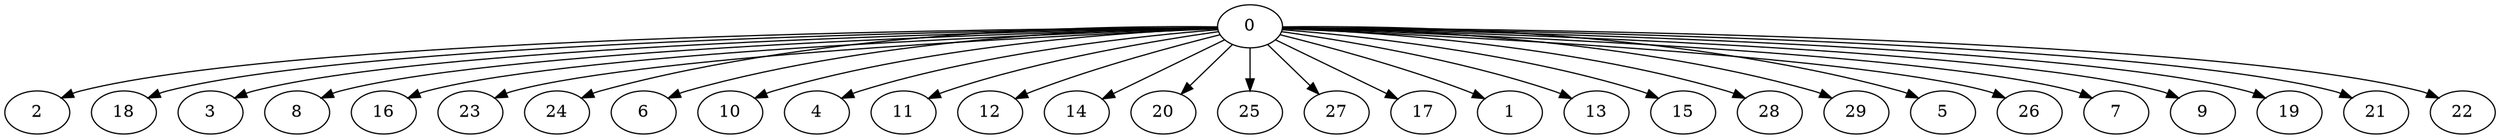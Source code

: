 digraph "Fork_Nodes_30_CCR_0.10_WeightType_Random#6" {
	graph ["Duplicate states"=0,
		GraphType=Fork,
		"Max states in OPEN"=0,
		Modes="120000ms; topo-ordered tasks, ; Pruning: task equivalence, fixed order ready list, ; F-value: ; Optimisation: best schedule length (\
SL) optimisation on equal, ",
		NumberOfTasks=30,
		"Pruned using list schedule length"=14971350,
		"States removed from OPEN"=0,
		TargetSystem="Homogeneous-2",
		"Time to schedule (ms)"=10989,
		"Total idle time"=23,
		"Total schedule length"=843,
		"Total sequential time"=1663,
		"Total states created"=52689376
	];
	0	["Finish time"=20,
		Processor=0,
		"Start time"=0,
		Weight=20];
	2	["Finish time"=754,
		Processor=1,
		"Start time"=655,
		Weight=99];
	0 -> 2	[Weight=9];
	18	["Finish time"=675,
		Processor=0,
		"Start time"=576,
		Weight=99];
	0 -> 18	[Weight=8];
	3	["Finish time"=764,
		Processor=0,
		"Start time"=675,
		Weight=89];
	0 -> 3	[Weight=8];
	8	["Finish time"=438,
		Processor=1,
		"Start time"=349,
		Weight=89];
	0 -> 8	[Weight=6];
	16	["Finish time"=843,
		Processor=1,
		"Start time"=754,
		Weight=89];
	0 -> 16	[Weight=10];
	23	["Finish time"=349,
		Processor=1,
		"Start time"=260,
		Weight=89];
	0 -> 23	[Weight=5];
	24	["Finish time"=655,
		Processor=1,
		"Start time"=566,
		Weight=89];
	0 -> 24	[Weight=7];
	6	["Finish time"=517,
		Processor=1,
		"Start time"=438,
		Weight=79];
	0 -> 6	[Weight=6];
	10	["Finish time"=102,
		Processor=1,
		"Start time"=23,
		Weight=79];
	0 -> 10	[Weight=3];
	4	["Finish time"=240,
		Processor=1,
		"Start time"=171,
		Weight=69];
	0 -> 4	[Weight=4];
	11	["Finish time"=171,
		Processor=1,
		"Start time"=102,
		Weight=69];
	0 -> 11	[Weight=3];
	12	["Finish time"=189,
		Processor=0,
		"Start time"=130,
		Weight=59];
	0 -> 12	[Weight=4];
	14	["Finish time"=487,
		Processor=0,
		"Start time"=428,
		Weight=59];
	0 -> 14	[Weight=7];
	20	["Finish time"=823,
		Processor=0,
		"Start time"=764,
		Weight=59];
	0 -> 20	[Weight=9];
	25	["Finish time"=248,
		Processor=0,
		"Start time"=189,
		Weight=59];
	0 -> 25	[Weight=4];
	27	["Finish time"=546,
		Processor=0,
		"Start time"=487,
		Weight=59];
	0 -> 27	[Weight=7];
	17	["Finish time"=566,
		Processor=1,
		"Start time"=517,
		Weight=49];
	0 -> 17	[Weight=6];
	1	["Finish time"=288,
		Processor=0,
		"Start time"=248,
		Weight=40];
	0 -> 1	[Weight=4];
	13	["Finish time"=130,
		Processor=0,
		"Start time"=90,
		Weight=40];
	0 -> 13	[Weight=3];
	15	["Finish time"=328,
		Processor=0,
		"Start time"=288,
		Weight=40];
	0 -> 15	[Weight=5];
	28	["Finish time"=60,
		Processor=0,
		"Start time"=20,
		Weight=40];
	0 -> 28	[Weight=2];
	29	["Finish time"=388,
		Processor=0,
		"Start time"=348,
		Weight=40];
	0 -> 29	[Weight=6];
	5	["Finish time"=576,
		Processor=0,
		"Start time"=546,
		Weight=30];
	0 -> 5	[Weight=7];
	26	["Finish time"=90,
		Processor=0,
		"Start time"=60,
		Weight=30];
	0 -> 26	[Weight=2];
	7	["Finish time"=408,
		Processor=0,
		"Start time"=388,
		Weight=20];
	0 -> 7	[Weight=6];
	9	["Finish time"=260,
		Processor=1,
		"Start time"=240,
		Weight=20];
	0 -> 9	[Weight=4];
	19	["Finish time"=843,
		Processor=0,
		"Start time"=823,
		Weight=20];
	0 -> 19	[Weight=10];
	21	["Finish time"=348,
		Processor=0,
		"Start time"=328,
		Weight=20];
	0 -> 21	[Weight=5];
	22	["Finish time"=428,
		Processor=0,
		"Start time"=408,
		Weight=20];
	0 -> 22	[Weight=6];
}
